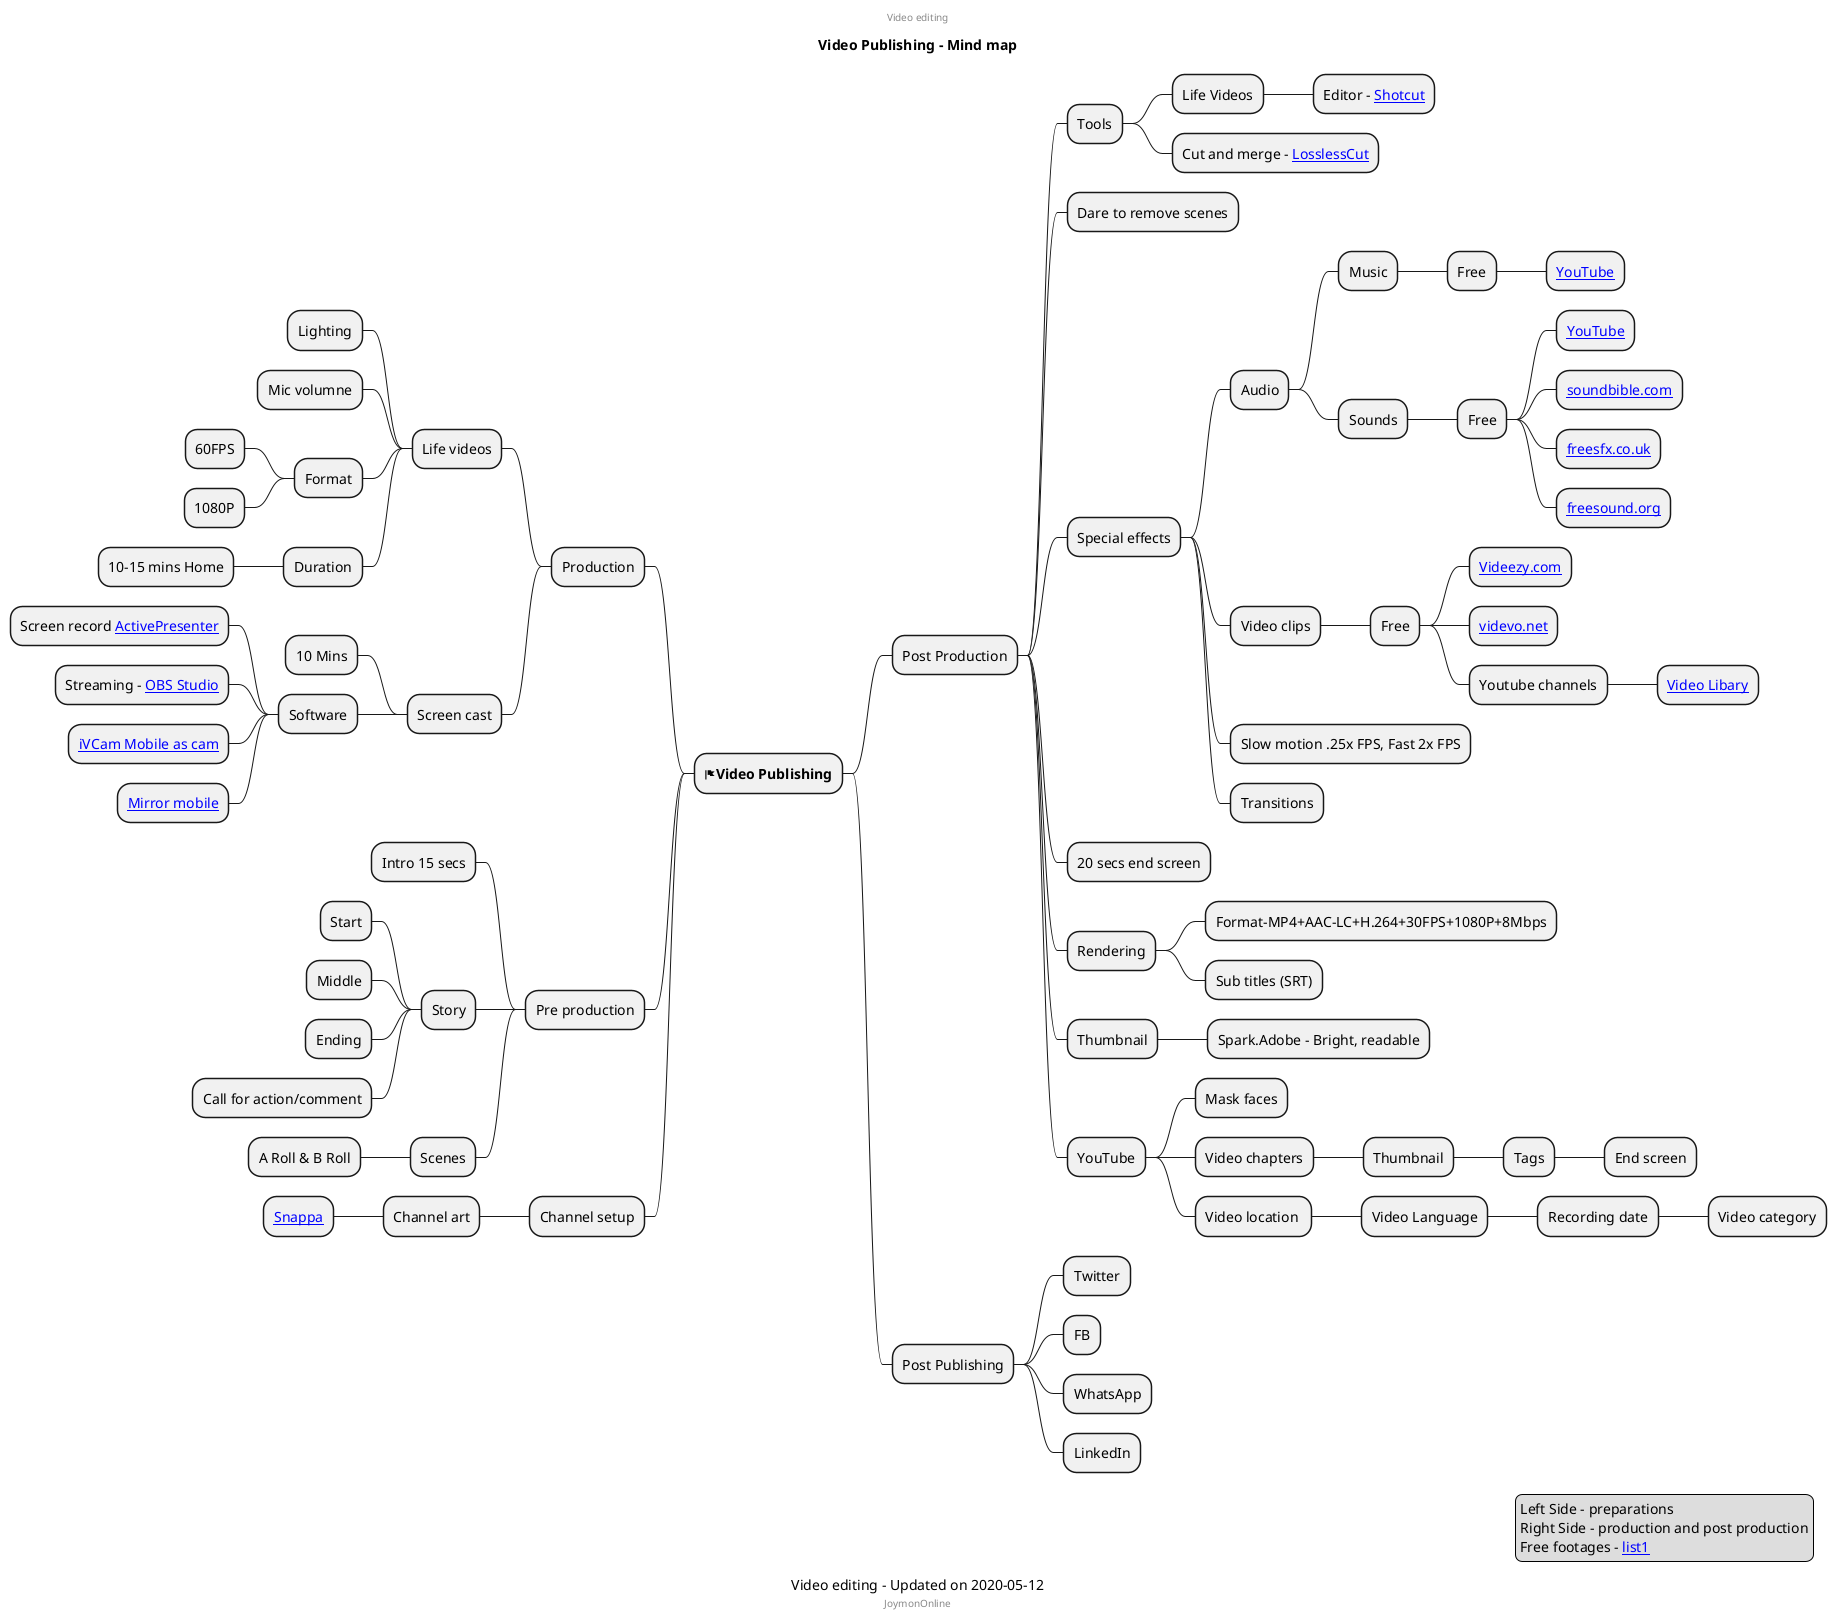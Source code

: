 @startmindmap
caption Video editing - Updated on 2020-05-12
title Video Publishing - Mind map
center header
Video editing
endheader

* <&flag><b>Video Publishing</b>

** Post Production
*** Tools
**** Life Videos
***** Editor - [[https://shotcut.org/download/ Shotcut]]
**** Cut and merge - [[https://github.com/mifi/lossless-cut/releases LosslessCut]]

*** Dare to remove scenes
*** Special effects
**** Audio
***** Music
****** Free
******* [[https://www.youtube.com/audiolibrary/music?nv=1 YouTube]]
***** Sounds
****** Free
******* [[https://www.youtube.com/audiolibrary/soundeffects?nv=1 YouTube]]
******* [[https://soundbible.com/ soundbible.com]]
******* [[https://freesfx.co.uk/ freesfx.co.uk]]
******* [[https://freesound.org/ freesound.org]]
**** Video clips
***** Free
****** [[https://www.videezy.com/ Videezy.com]]
****** [[https://www.videvo.net/ videvo.net]]
****** Youtube channels
******* [[https://www.youtube.com/channel/UC8ScFr0TdBPz9bLElei6-VA/videos Video Libary]]
**** Slow motion .25x FPS, Fast 2x FPS
**** Transitions
*** 20 secs end screen
*** Rendering
**** Format-MP4+AAC-LC+H.264+30FPS+1080P+8Mbps
**** Sub titles (SRT)
*** Thumbnail
**** Spark.Adobe - Bright, readable
*** YouTube
**** Mask faces
**** Video chapters
***** Thumbnail
****** Tags
******* End screen
**** Video location 
***** Video Language
****** Recording date
******* Video category

** Post Publishing
*** Twitter
*** FB
*** WhatsApp
*** LinkedIn

left side
** Production
*** Life videos
**** Lighting
**** Mic volumne
**** Format
***** 60FPS
***** 1080P
**** Duration
***** 10-15 mins Home
*** Screen cast
**** 10 Mins
**** Software
***** Screen record [[https://atomisystems.com/download/ ActivePresenter]]
***** Streaming - [[https://obsproject.com/download OBS Studio]]
***** [[https://www.e2esoft.com/ivcam/ iVCam Mobile as cam]]
***** [[https://www.apowersoft.com/phone-mirror Mirror mobile]]
** Pre production
*** Intro 15 secs
*** Story
**** Start
**** Middle
**** Ending
****  Call for action/comment
*** Scenes
**** A Roll & B Roll
** Channel setup
*** Channel art
**** [[https://snappa.com/ Snappa]]
center footer JoymonOnline

legend right
  Left Side - preparations
  Right Side - production and post production
  Free footages - [[https://www.oberlo.com/blog/free-stock-video-websites list1]]
endlegend
@endmindmap